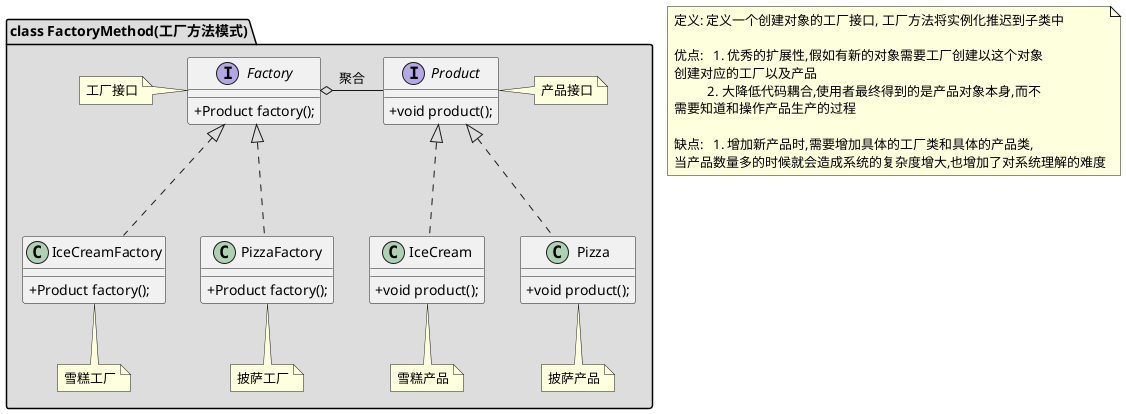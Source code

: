 @startuml
skinparam classAttributeIconSize 0

package "class FactoryMethod(工厂方法模式)" #DDDDDD {

    interface Factory
    {
    +Product factory();
    }
    note left:工厂接口

    interface Product
    {
    +void product();
    }
    note right:产品接口

    class IceCreamFactory
    {
    +Product factory();
    }
    note bottom: 雪糕工厂

    class PizzaFactory
    {
    +Product factory();
    }
    note bottom: 披萨工厂

    class IceCream
    {
    +void product();
    }
    note bottom: 雪糕产品

    class Pizza
    {
    +void product();
    }
    note bottom: 披萨产品

    Factory <|.. IceCreamFactory
    Factory <|.. PizzaFactory
    Product <|.. IceCream
    Product <|.. Pizza
    Factory o- Product: 聚合
}
note as N1
  定义: 定义一个创建对象的工厂接口, 工厂方法将实例化推迟到子类中

  优点:   1. 优秀的扩展性,假如有新的对象需要工厂创建以这个对象
  创建对应的工厂以及产品
            2. 大降低代码耦合,使用者最终得到的是产品对象本身,而不
  需要知道和操作产品生产的过程

  缺点:   1. 增加新产品时,需要增加具体的工厂类和具体的产品类,
  当产品数量多的时候就会造成系统的复杂度增大,也增加了对系统理解的难度
end note
@enduml
